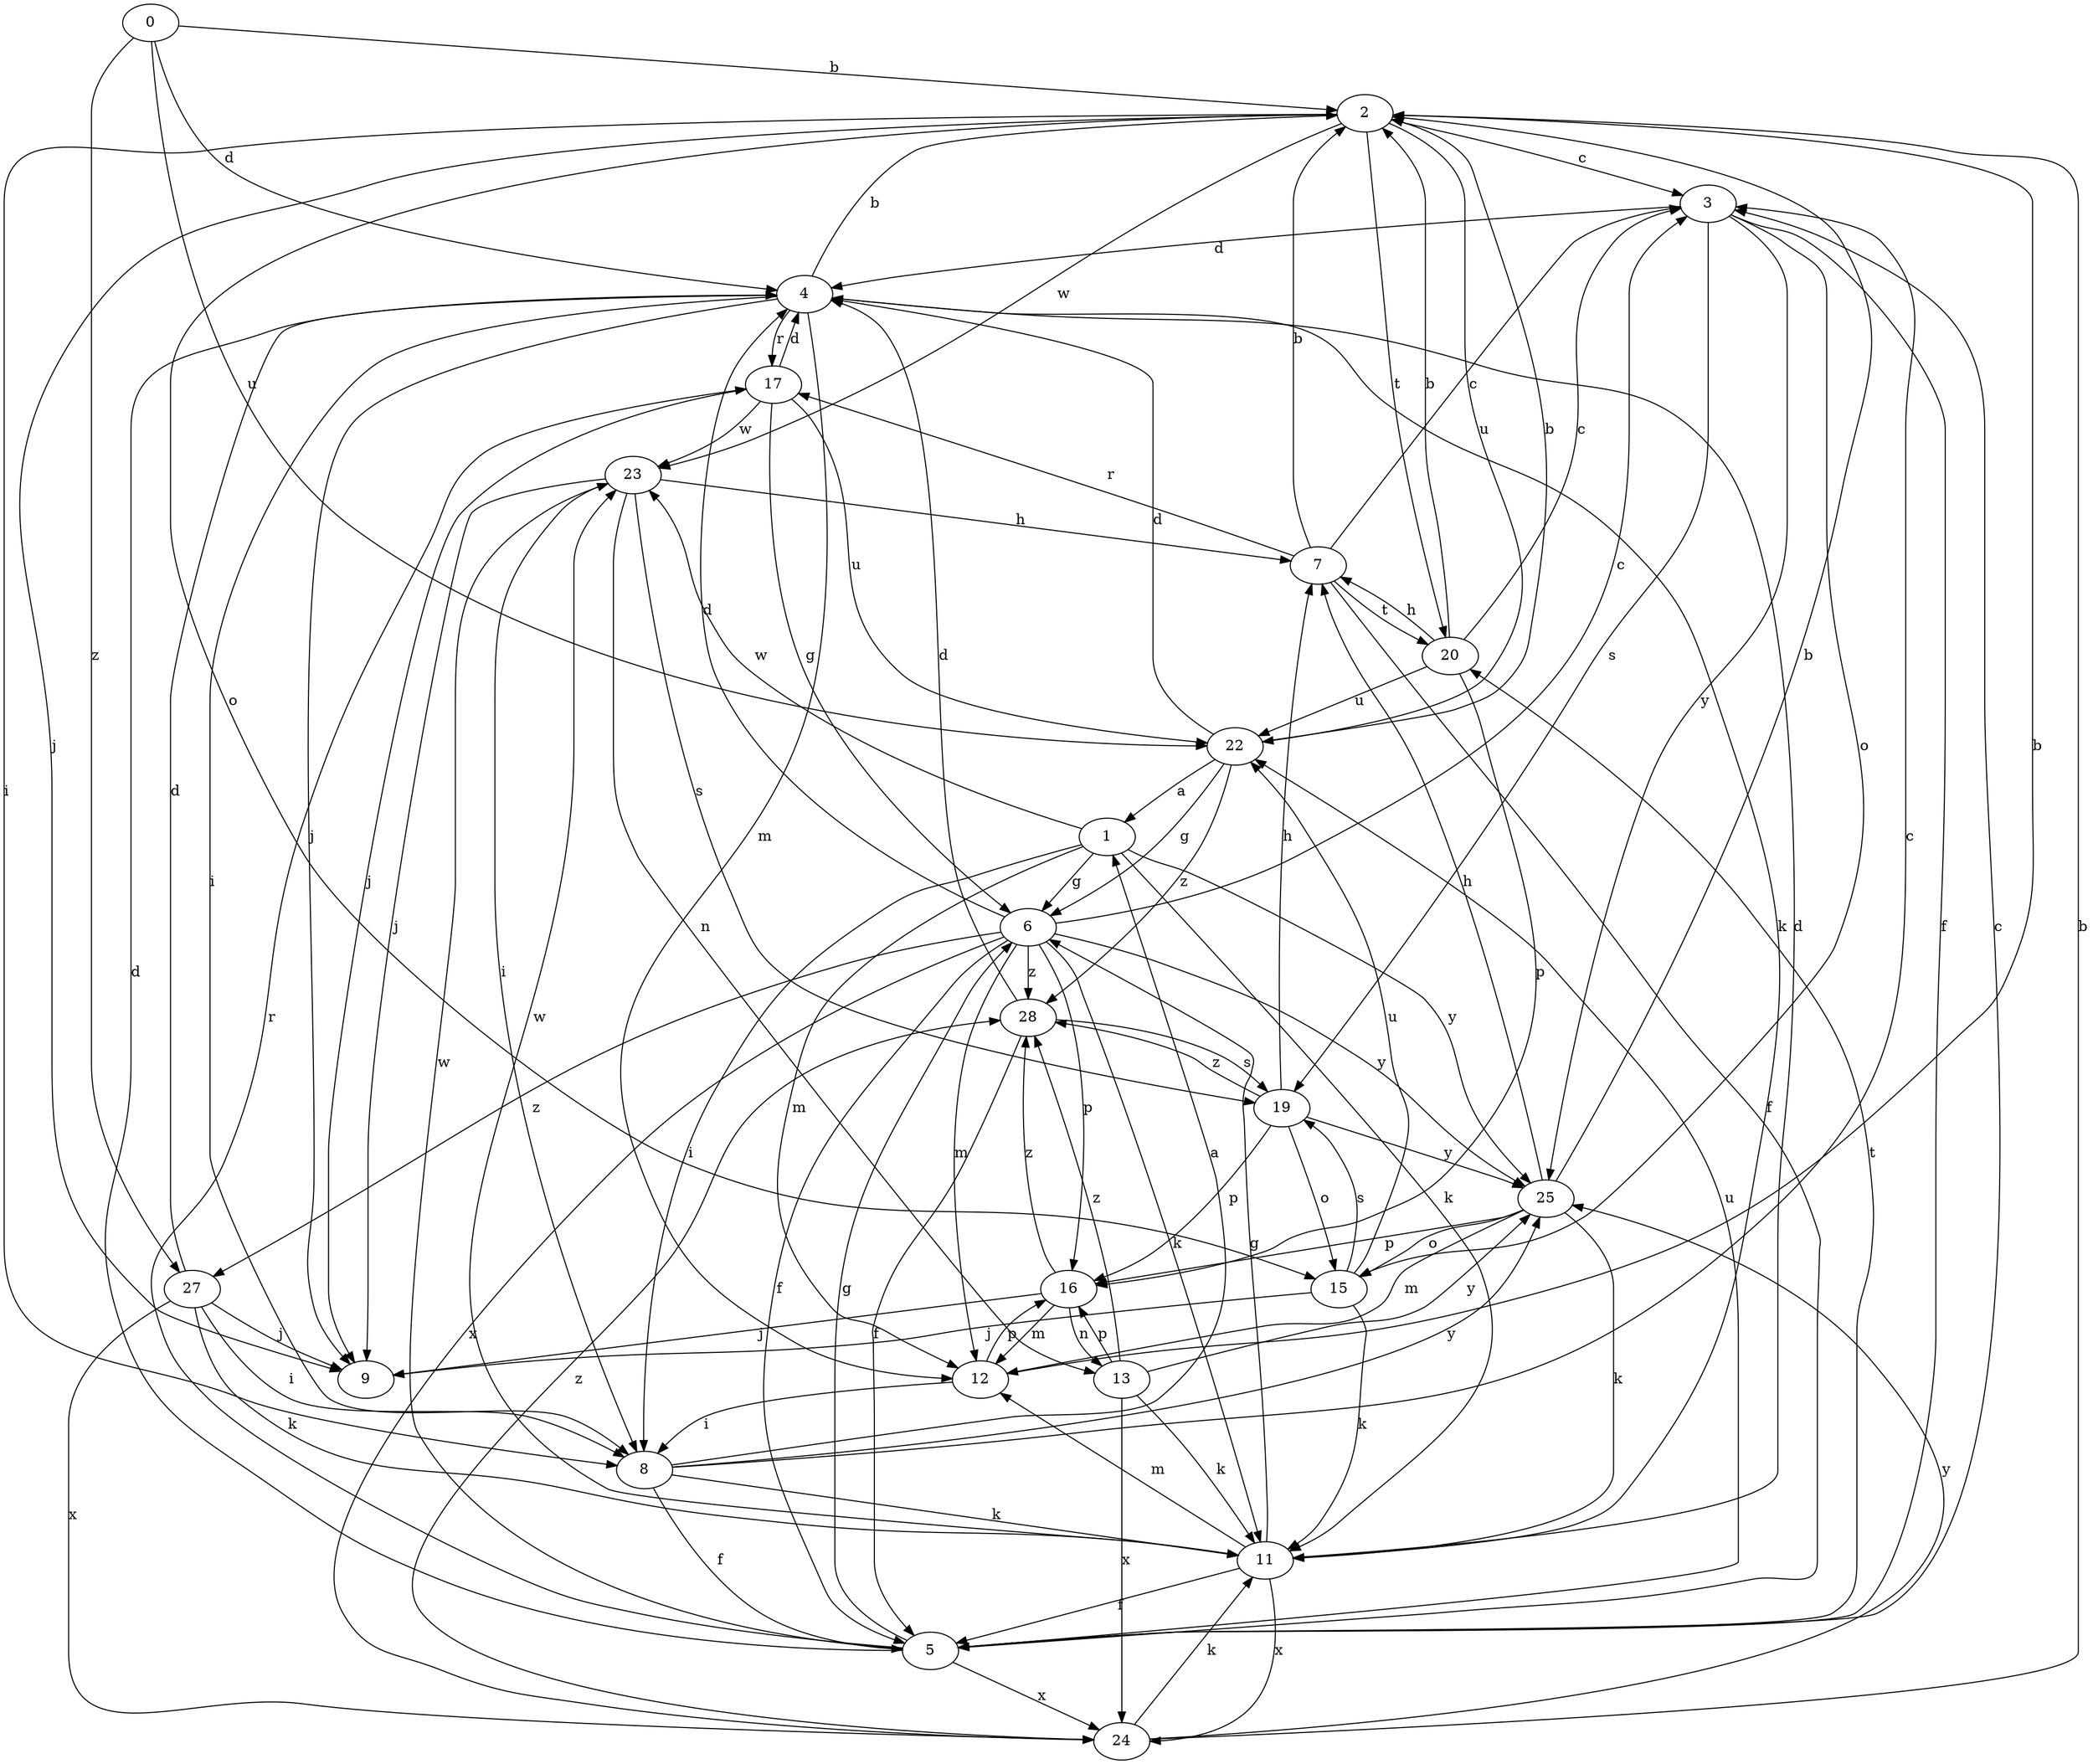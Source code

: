 strict digraph  {
0;
1;
2;
3;
4;
5;
6;
7;
8;
9;
11;
12;
13;
15;
16;
17;
19;
20;
22;
23;
24;
25;
27;
28;
0 -> 2  [label=b];
0 -> 4  [label=d];
0 -> 22  [label=u];
0 -> 27  [label=z];
1 -> 6  [label=g];
1 -> 8  [label=i];
1 -> 11  [label=k];
1 -> 12  [label=m];
1 -> 23  [label=w];
1 -> 25  [label=y];
2 -> 3  [label=c];
2 -> 8  [label=i];
2 -> 9  [label=j];
2 -> 15  [label=o];
2 -> 20  [label=t];
2 -> 22  [label=u];
2 -> 23  [label=w];
3 -> 4  [label=d];
3 -> 5  [label=f];
3 -> 15  [label=o];
3 -> 19  [label=s];
3 -> 25  [label=y];
4 -> 2  [label=b];
4 -> 8  [label=i];
4 -> 9  [label=j];
4 -> 11  [label=k];
4 -> 12  [label=m];
4 -> 17  [label=r];
5 -> 3  [label=c];
5 -> 4  [label=d];
5 -> 6  [label=g];
5 -> 17  [label=r];
5 -> 20  [label=t];
5 -> 22  [label=u];
5 -> 23  [label=w];
5 -> 24  [label=x];
6 -> 3  [label=c];
6 -> 4  [label=d];
6 -> 5  [label=f];
6 -> 11  [label=k];
6 -> 12  [label=m];
6 -> 16  [label=p];
6 -> 24  [label=x];
6 -> 25  [label=y];
6 -> 27  [label=z];
6 -> 28  [label=z];
7 -> 2  [label=b];
7 -> 3  [label=c];
7 -> 5  [label=f];
7 -> 17  [label=r];
7 -> 20  [label=t];
8 -> 1  [label=a];
8 -> 3  [label=c];
8 -> 5  [label=f];
8 -> 11  [label=k];
8 -> 25  [label=y];
11 -> 4  [label=d];
11 -> 5  [label=f];
11 -> 6  [label=g];
11 -> 12  [label=m];
11 -> 23  [label=w];
11 -> 24  [label=x];
12 -> 2  [label=b];
12 -> 8  [label=i];
12 -> 16  [label=p];
13 -> 11  [label=k];
13 -> 16  [label=p];
13 -> 24  [label=x];
13 -> 25  [label=y];
13 -> 28  [label=z];
15 -> 9  [label=j];
15 -> 11  [label=k];
15 -> 19  [label=s];
15 -> 22  [label=u];
16 -> 9  [label=j];
16 -> 12  [label=m];
16 -> 13  [label=n];
16 -> 28  [label=z];
17 -> 4  [label=d];
17 -> 6  [label=g];
17 -> 9  [label=j];
17 -> 22  [label=u];
17 -> 23  [label=w];
19 -> 7  [label=h];
19 -> 15  [label=o];
19 -> 16  [label=p];
19 -> 25  [label=y];
19 -> 28  [label=z];
20 -> 2  [label=b];
20 -> 3  [label=c];
20 -> 7  [label=h];
20 -> 16  [label=p];
20 -> 22  [label=u];
22 -> 1  [label=a];
22 -> 2  [label=b];
22 -> 4  [label=d];
22 -> 6  [label=g];
22 -> 28  [label=z];
23 -> 7  [label=h];
23 -> 8  [label=i];
23 -> 9  [label=j];
23 -> 13  [label=n];
23 -> 19  [label=s];
24 -> 2  [label=b];
24 -> 11  [label=k];
24 -> 25  [label=y];
24 -> 28  [label=z];
25 -> 2  [label=b];
25 -> 7  [label=h];
25 -> 11  [label=k];
25 -> 12  [label=m];
25 -> 15  [label=o];
25 -> 16  [label=p];
27 -> 4  [label=d];
27 -> 8  [label=i];
27 -> 9  [label=j];
27 -> 11  [label=k];
27 -> 24  [label=x];
28 -> 4  [label=d];
28 -> 5  [label=f];
28 -> 19  [label=s];
}
